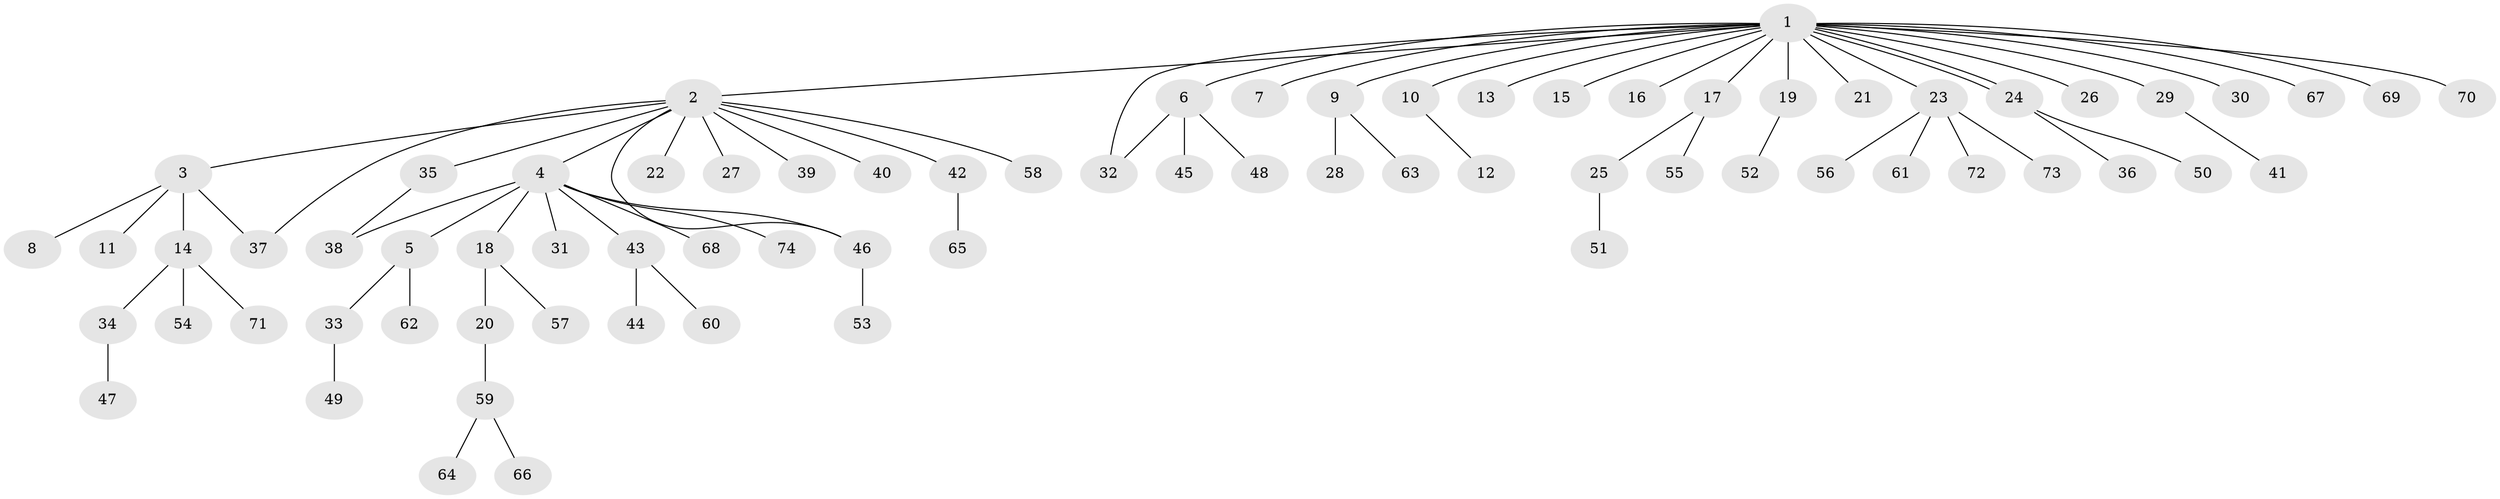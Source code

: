// Generated by graph-tools (version 1.1) at 2025/49/03/09/25 03:49:53]
// undirected, 74 vertices, 78 edges
graph export_dot {
graph [start="1"]
  node [color=gray90,style=filled];
  1;
  2;
  3;
  4;
  5;
  6;
  7;
  8;
  9;
  10;
  11;
  12;
  13;
  14;
  15;
  16;
  17;
  18;
  19;
  20;
  21;
  22;
  23;
  24;
  25;
  26;
  27;
  28;
  29;
  30;
  31;
  32;
  33;
  34;
  35;
  36;
  37;
  38;
  39;
  40;
  41;
  42;
  43;
  44;
  45;
  46;
  47;
  48;
  49;
  50;
  51;
  52;
  53;
  54;
  55;
  56;
  57;
  58;
  59;
  60;
  61;
  62;
  63;
  64;
  65;
  66;
  67;
  68;
  69;
  70;
  71;
  72;
  73;
  74;
  1 -- 2;
  1 -- 6;
  1 -- 7;
  1 -- 9;
  1 -- 10;
  1 -- 13;
  1 -- 15;
  1 -- 16;
  1 -- 17;
  1 -- 19;
  1 -- 21;
  1 -- 23;
  1 -- 24;
  1 -- 24;
  1 -- 26;
  1 -- 29;
  1 -- 30;
  1 -- 32;
  1 -- 67;
  1 -- 69;
  1 -- 70;
  2 -- 3;
  2 -- 4;
  2 -- 22;
  2 -- 27;
  2 -- 35;
  2 -- 37;
  2 -- 39;
  2 -- 40;
  2 -- 42;
  2 -- 46;
  2 -- 58;
  3 -- 8;
  3 -- 11;
  3 -- 14;
  3 -- 37;
  4 -- 5;
  4 -- 18;
  4 -- 31;
  4 -- 38;
  4 -- 43;
  4 -- 46;
  4 -- 68;
  4 -- 74;
  5 -- 33;
  5 -- 62;
  6 -- 32;
  6 -- 45;
  6 -- 48;
  9 -- 28;
  9 -- 63;
  10 -- 12;
  14 -- 34;
  14 -- 54;
  14 -- 71;
  17 -- 25;
  17 -- 55;
  18 -- 20;
  18 -- 57;
  19 -- 52;
  20 -- 59;
  23 -- 56;
  23 -- 61;
  23 -- 72;
  23 -- 73;
  24 -- 36;
  24 -- 50;
  25 -- 51;
  29 -- 41;
  33 -- 49;
  34 -- 47;
  35 -- 38;
  42 -- 65;
  43 -- 44;
  43 -- 60;
  46 -- 53;
  59 -- 64;
  59 -- 66;
}
